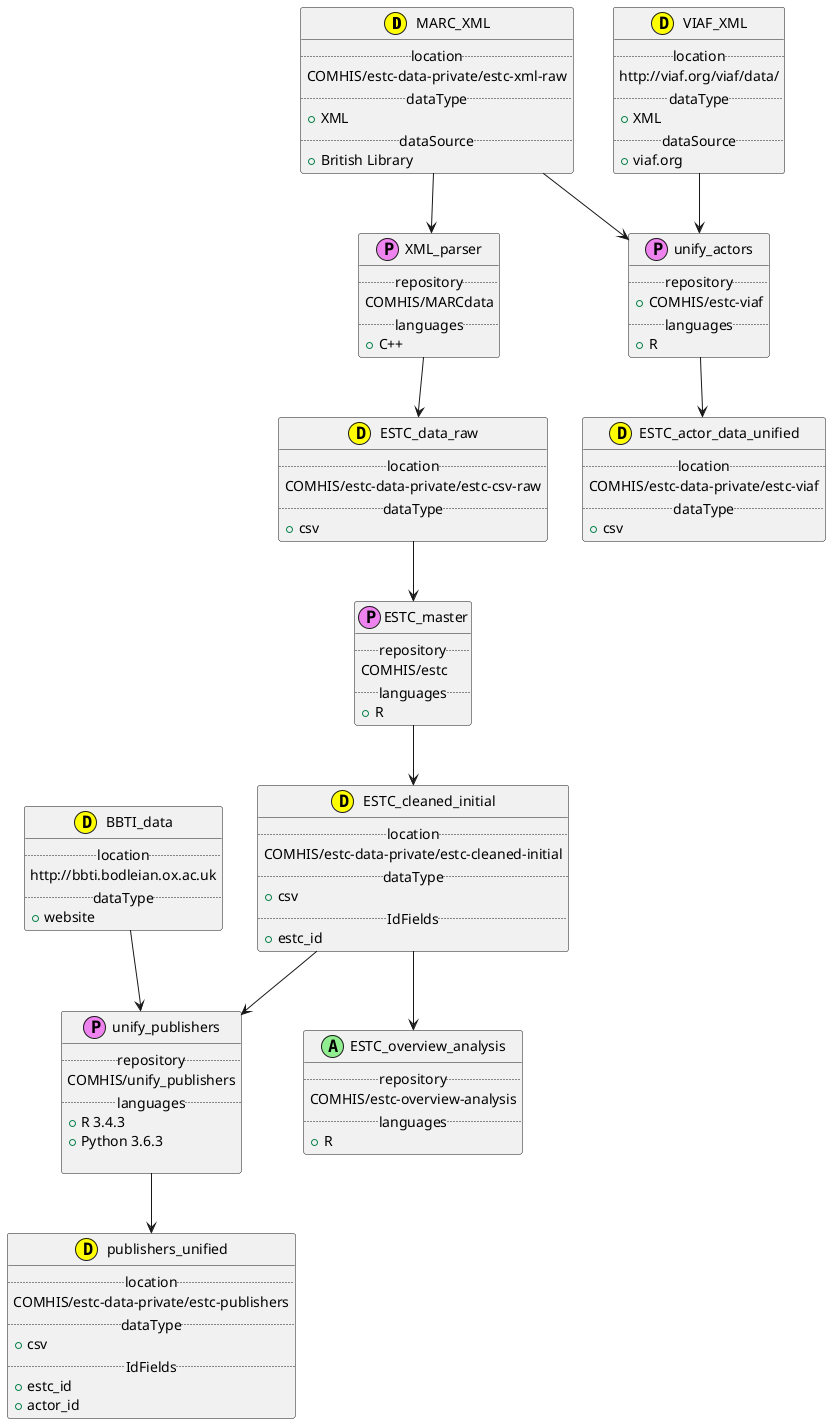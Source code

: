 @startuml
' the image is built with https://github.com/jvantuyl/sublime_diagram_plugin
' sublimeText -plugin
' below code is PlantUML -standard (http://plantuml.com/)
' alt-m to build

' --- datasets ---
class MARC_XML << (D,yellow) >> {
    .. location ..
    COMHIS/estc-data-private/estc-xml-raw
    .. dataType ..
    + XML
    .. dataSource ..
    + British Library
}

class ESTC_data_raw << (D,yellow) >> {
    .. location ..
    COMHIS/estc-data-private/estc-csv-raw
    .. dataType ..
    + csv
}

class ESTC_cleaned_initial << (D,yellow) >> {
    .. location ..
    COMHIS/estc-data-private/estc-cleaned-initial
    .. dataType ..
    + csv
    .. IdFields ..
    + estc_id
}

class publishers_unified << (D,yellow) >> {
    .. location ..
    COMHIS/estc-data-private/estc-publishers
    .. dataType ..
    + csv
    .. IdFields ..
    + estc_id
    + actor_id
}

class BBTI_data << (D,yellow) >> {
    .. location ..
    http://bbti.bodleian.ox.ac.uk
    .. dataType ..
    + website
}

class VIAF_XML << (D,yellow) >> {
    .. location ..
    http://viaf.org/viaf/data/
    .. dataType ..
    + XML
    .. dataSource ..
    + viaf.org
}

class ESTC_actor_data_unified << (D,yellow) >> {
    .. location ..
    COMHIS/estc-data-private/estc-viaf
    .. dataType ..
    + csv
}

'  --- data processing scripts ---
class XML_parser << (P,violet) >> {
    .. repository ..
    COMHIS/MARCdata
    .. languages ..
    + C++
}

class ESTC_master << (P,violet) >> {
    .. repository ..
    COMHIS/estc
    .. languages ..
    + R
}

class unify_publishers << (P,violet) >> {
    .. repository ..
    COMHIS/unify_publishers
    .. languages ..
    + R 3.4.3
    + Python 3.6.3

}


' --- analysis scripts ---
class ESTC_overview_analysis << (A,lightgreen) >> {
    .. repository ..
    COMHIS/estc-overview-analysis
    .. languages ..
    + R
}


' Mark's boxes
class unify_actors << (P,violet) >> {
    .. repository ..
    + COMHIS/estc-viaf
    .. languages ..
    + R
}

' Authors (and other actors)
VIAF_XML --> unify_actors
MARC_XML --> unify_actors
unify_actors --> ESTC_actor_data_unified

MARC_XML --> XML_parser
XML_parser --> ESTC_data_raw

ESTC_data_raw --> ESTC_master
ESTC_master --> ESTC_cleaned_initial
ESTC_cleaned_initial --> unify_publishers

' Publishers
BBTI_data --> unify_publishers
unify_publishers --> publishers_unified

' Analysis
ESTC_cleaned_initial --> ESTC_overview_analysis


hide empty members
' hide circle
@enduml
